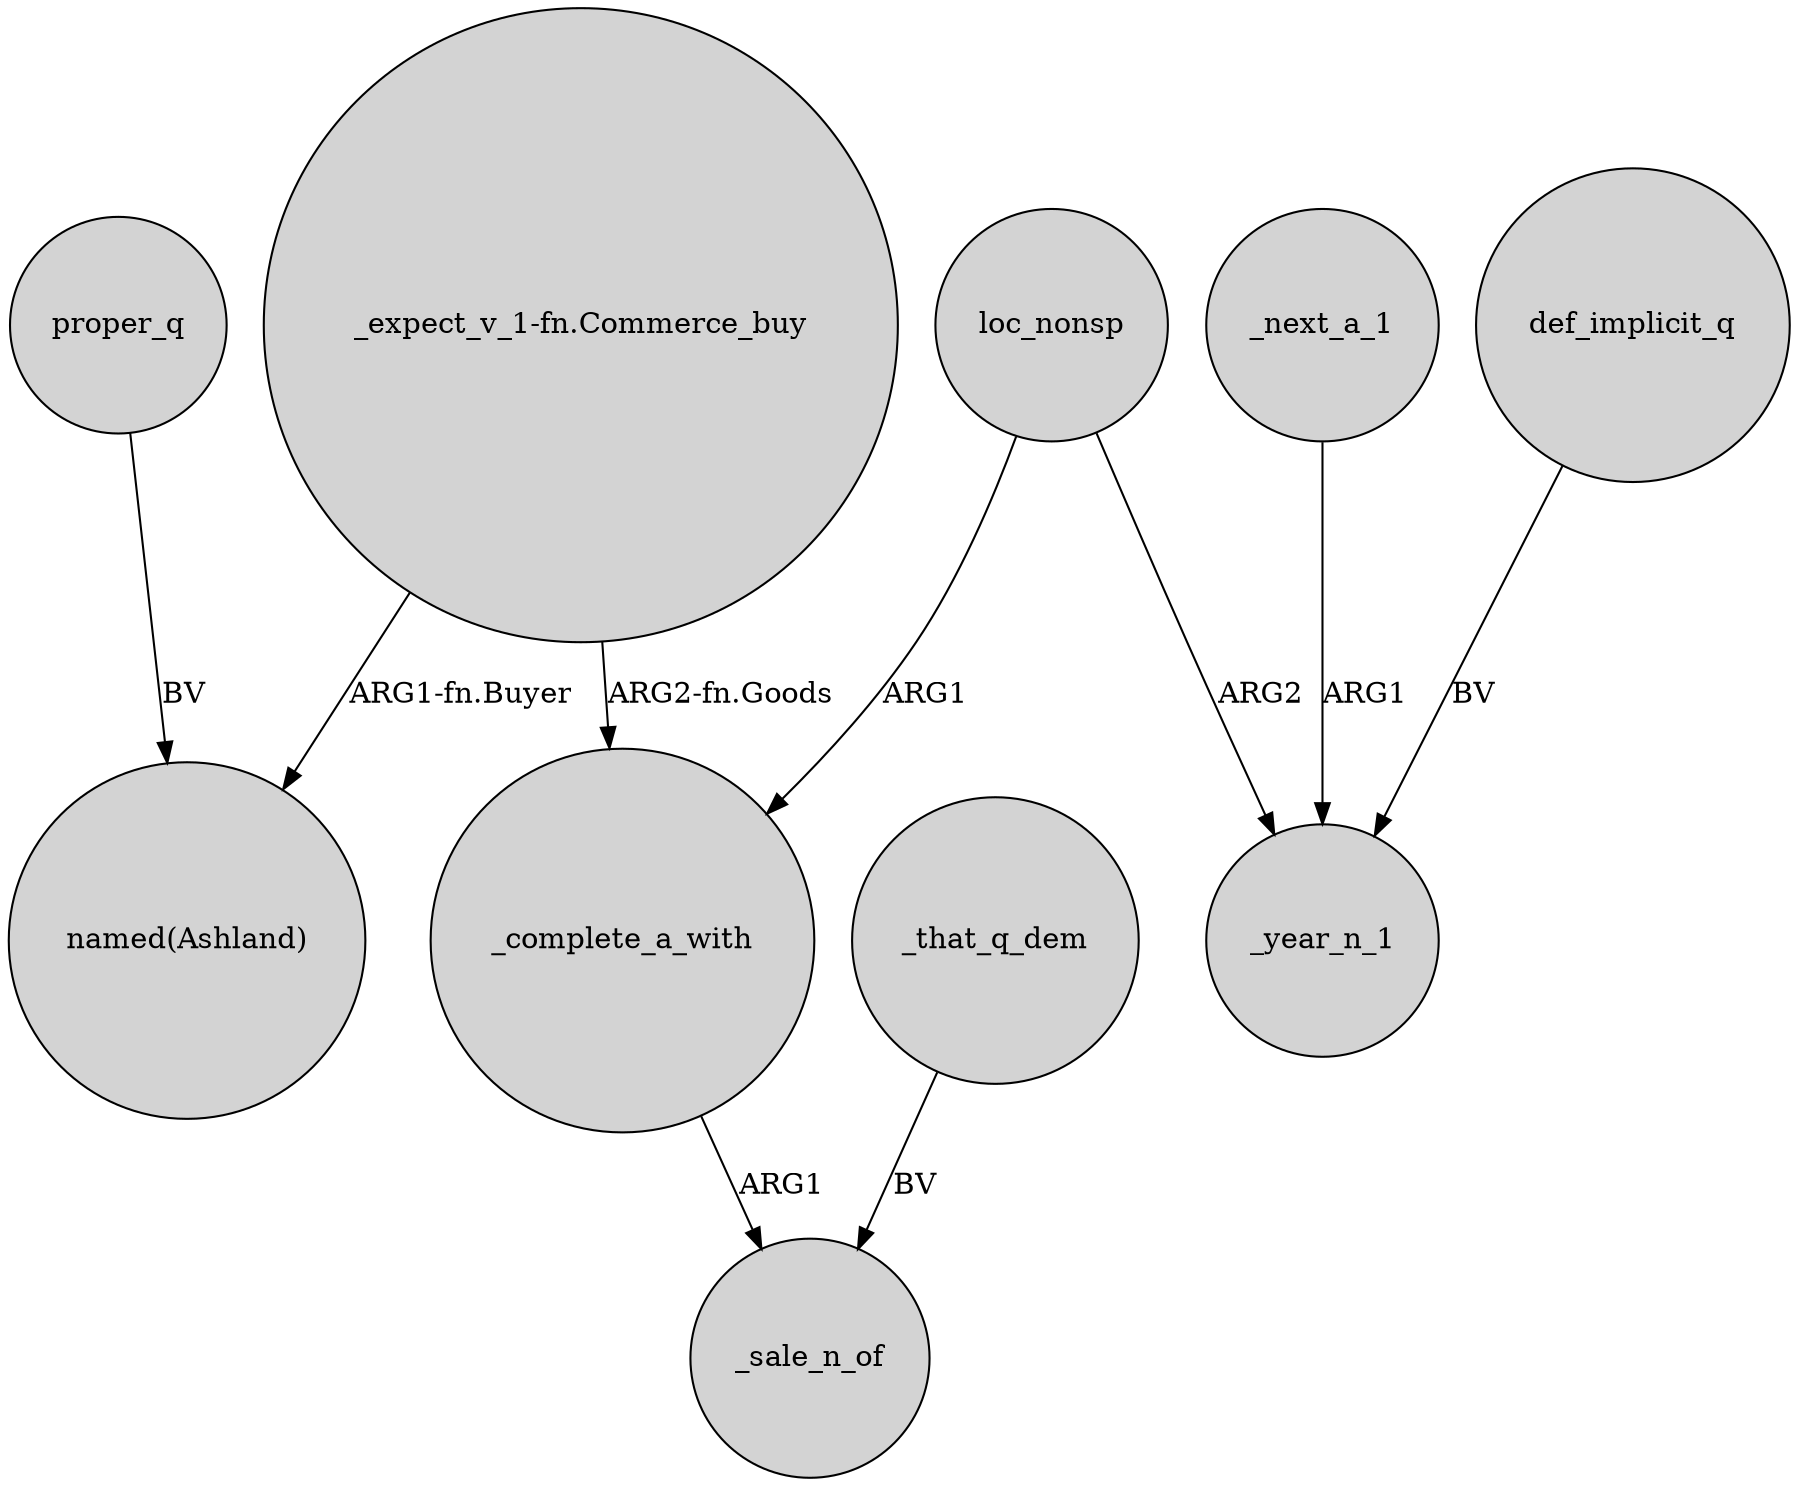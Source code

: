 digraph {
	node [shape=circle style=filled]
	"_expect_v_1-fn.Commerce_buy" -> "named(Ashland)" [label="ARG1-fn.Buyer"]
	_next_a_1 -> _year_n_1 [label=ARG1]
	"_expect_v_1-fn.Commerce_buy" -> _complete_a_with [label="ARG2-fn.Goods"]
	_that_q_dem -> _sale_n_of [label=BV]
	loc_nonsp -> _year_n_1 [label=ARG2]
	loc_nonsp -> _complete_a_with [label=ARG1]
	def_implicit_q -> _year_n_1 [label=BV]
	_complete_a_with -> _sale_n_of [label=ARG1]
	proper_q -> "named(Ashland)" [label=BV]
}
